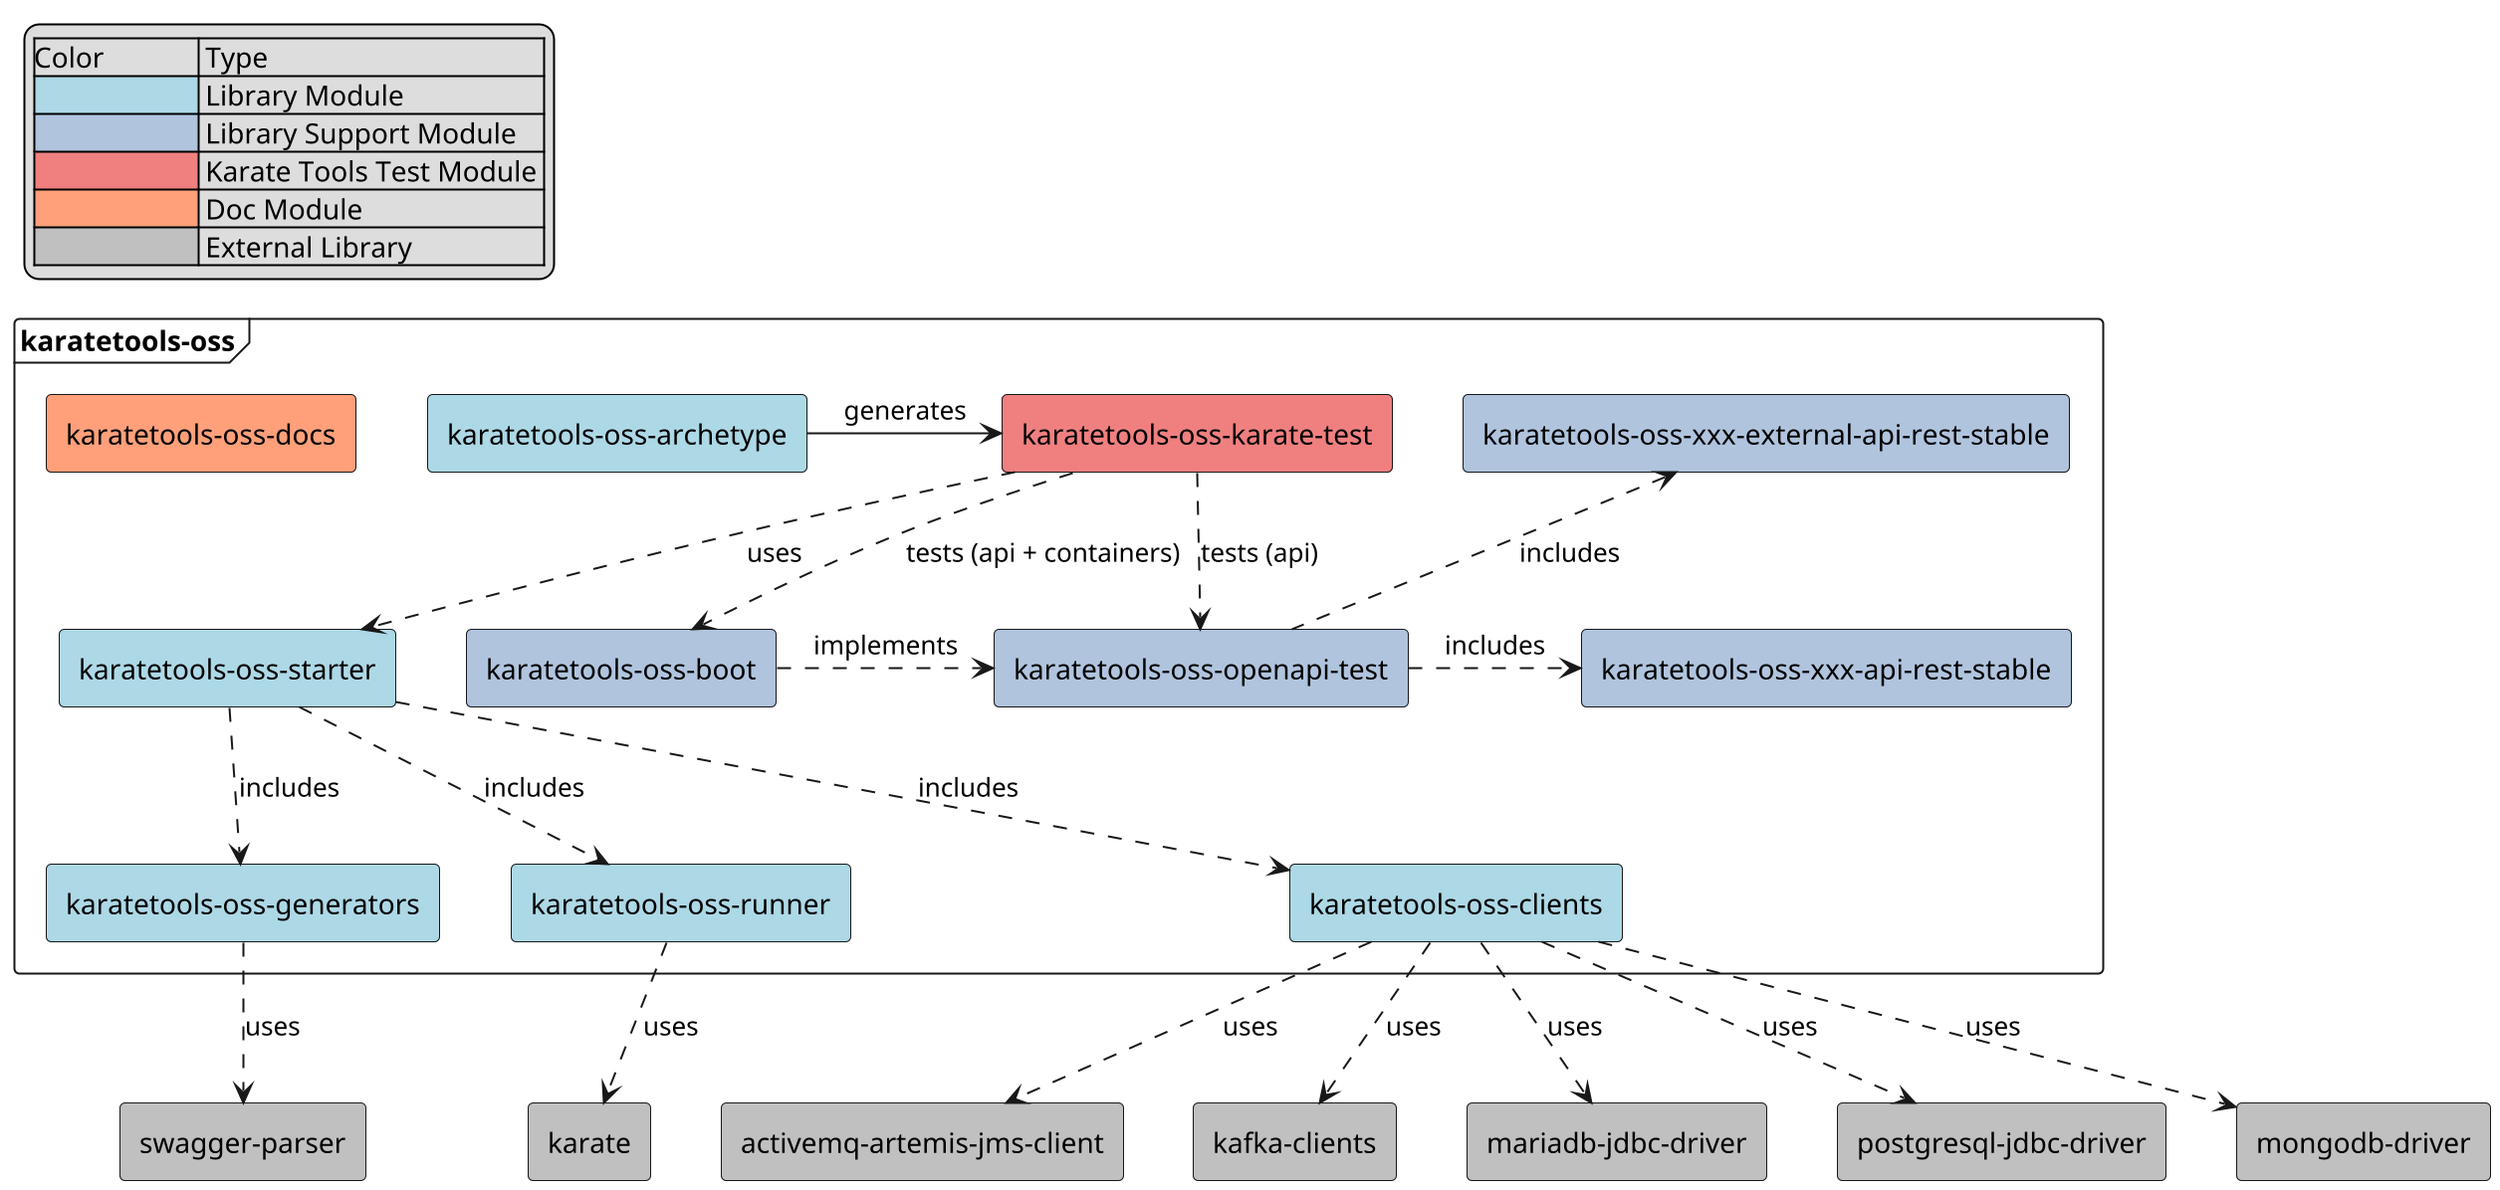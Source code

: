 @startuml karatetools-oss-modules
skinparam componentStyle rectangle
scale 2

legend top left
  |Color             | Type                     |
  |<#LightBlue>      | Library Module           |
  |<#LightSteelBlue> | Library Support Module   |
  |<#LightCoral>     | Karate Tools Test Module |
  |<#LightSalmon>    | Doc Module               |
  |<#Silver>         | External Library         |
endlegend

frame "karatetools-oss" {
  [karatetools-oss-docs] #LightSalmon

  [karatetools-oss-archetype] #LightBlue
  [karatetools-oss-generators] #LightBlue
  [karatetools-oss-runner] #LightBlue
  [karatetools-oss-clients] #LightBlue
  [karatetools-oss-starter] #LightBlue

  [karatetools-oss-boot] #LightSteelBlue
  [karatetools-oss-openapi-test] #LightSteelBlue

  [karatetools-oss-xxx-api-rest-stable] #LightSteelBlue
  [karatetools-oss-xxx-external-api-rest-stable] #LightSteelBlue

  [karatetools-oss-karate-test] #LightCoral
}

[karate] #Silver
[swagger-parser] #Silver

[activemq-artemis-jms-client] #Silver
[kafka-clients] #Silver
[mariadb-jdbc-driver] #Silver
[mongodb-driver] #Silver
[postgresql-jdbc-driver] #Silver

' Relationships

[karatetools-oss-archetype] -right-> [karatetools-oss-karate-test] : generates

[karatetools-oss-starter] ..> [karatetools-oss-generators] : includes
[karatetools-oss-starter] ..> [karatetools-oss-clients] : includes
[karatetools-oss-starter] ..> [karatetools-oss-runner] : includes

[karatetools-oss-openapi-test] .right.> [karatetools-oss-xxx-api-rest-stable] : includes
[karatetools-oss-openapi-test] .up.> [karatetools-oss-xxx-external-api-rest-stable] : includes

[karatetools-oss-boot] .right.> [karatetools-oss-openapi-test] : implements
[karatetools-oss-boot] .left[hidden].> [karatetools-oss-starter]

[karatetools-oss-karate-test] ..> [karatetools-oss-starter] : uses
[karatetools-oss-karate-test] ..> [karatetools-oss-openapi-test] : tests (api)
[karatetools-oss-karate-test] ..> [karatetools-oss-boot] : tests (api + containers)

[karatetools-oss-runner] ..> [karate] : uses

[karatetools-oss-generators] ..> [swagger-parser] : uses

[karatetools-oss-clients] .down.> [mariadb-jdbc-driver] : uses
[karatetools-oss-clients] .down.> [postgresql-jdbc-driver] : uses
[karatetools-oss-clients] .down.> [mongodb-driver] : uses
[karatetools-oss-clients] .down.> [kafka-clients] : uses
[karatetools-oss-clients] .down.> [activemq-artemis-jms-client] : uses

[activemq-artemis-jms-client] -[hidden]right- [kafka-clients]
[kafka-clients] -[hidden]right- [mariadb-jdbc-driver]
[mariadb-jdbc-driver] -[hidden]right- [postgresql-jdbc-driver]
[postgresql-jdbc-driver] -[hidden]right- [mongodb-driver]

@enduml
